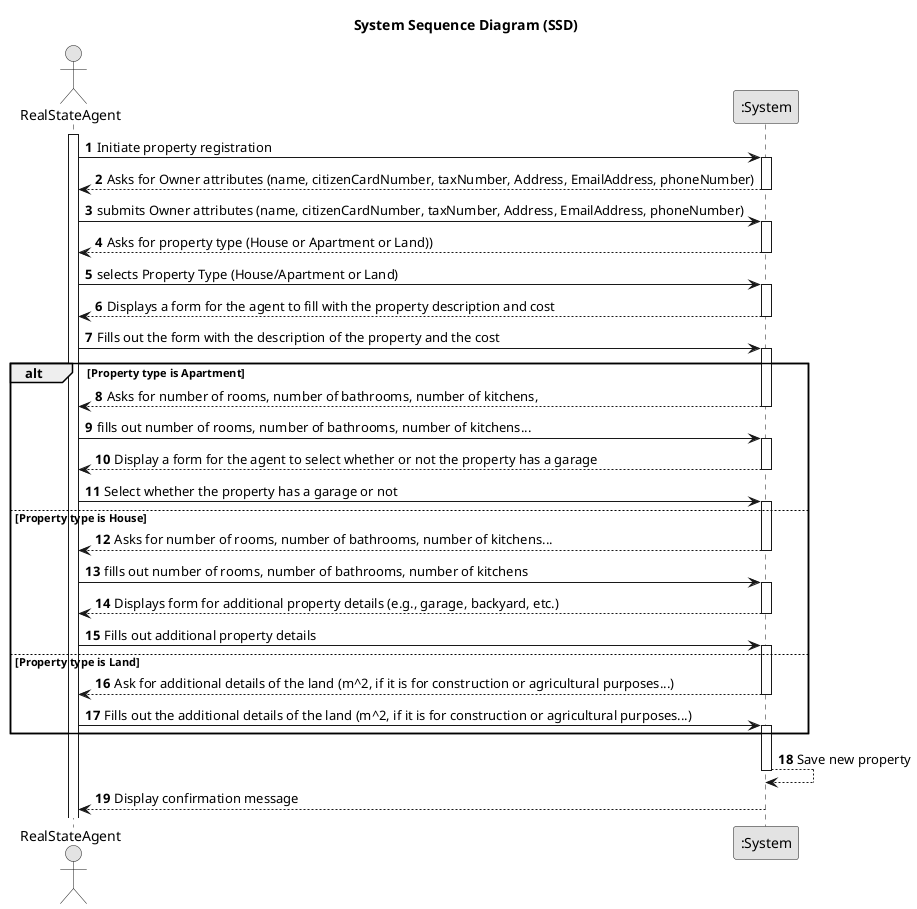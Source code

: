 @startuml
skinparam monochrome true
skinparam packageStyle rectangle
skinparam shadowing false

title System Sequence Diagram (SSD)

autonumber
actor "RealStateAgent" as User
participant ":System" as System

activate User

User -> System : Initiate property registration
activate System

System --> User : Asks for Owner attributes (name, citizenCardNumber, taxNumber, Address, EmailAddress, phoneNumber)
deactivate System

User -> System : submits Owner attributes (name, citizenCardNumber, taxNumber, Address, EmailAddress, phoneNumber)
activate System

System --> User : Asks for property type (House or Apartment or Land))
deactivate System

User -> System : selects Property Type (House/Apartment or Land)
activate System

System --> User : Displays a form for the agent to fill with the property description and cost
deactivate System

User -> System : Fills out the form with the description of the property and the cost
activate System

alt Property type is Apartment

System --> User : Asks for number of rooms, number of bathrooms, number of kitchens,
deactivate System

User -> System : fills out number of rooms, number of bathrooms, number of kitchens...
activate System

System --> User : Display a form for the agent to select whether or not the property has a garage
deactivate System

User -> System : Select whether the property has a garage or not
activate System

else Property type is House

System --> User : Asks for number of rooms, number of bathrooms, number of kitchens...
deactivate System

User -> System : fills out number of rooms, number of bathrooms, number of kitchens
activate System

System --> User : Displays form for additional property details (e.g., garage, backyard, etc.)
deactivate System

User -> System : Fills out additional property details
activate System

else Property type is Land

System --> User : Ask for additional details of the land (m^2, if it is for construction or agricultural purposes...)
deactivate System

User -> System : Fills out the additional details of the land (m^2, if it is for construction or agricultural purposes...)
activate System

end

System --> System: Save new property
deactivate System

System --> User: Display confirmation message
deactivate System
@enduml